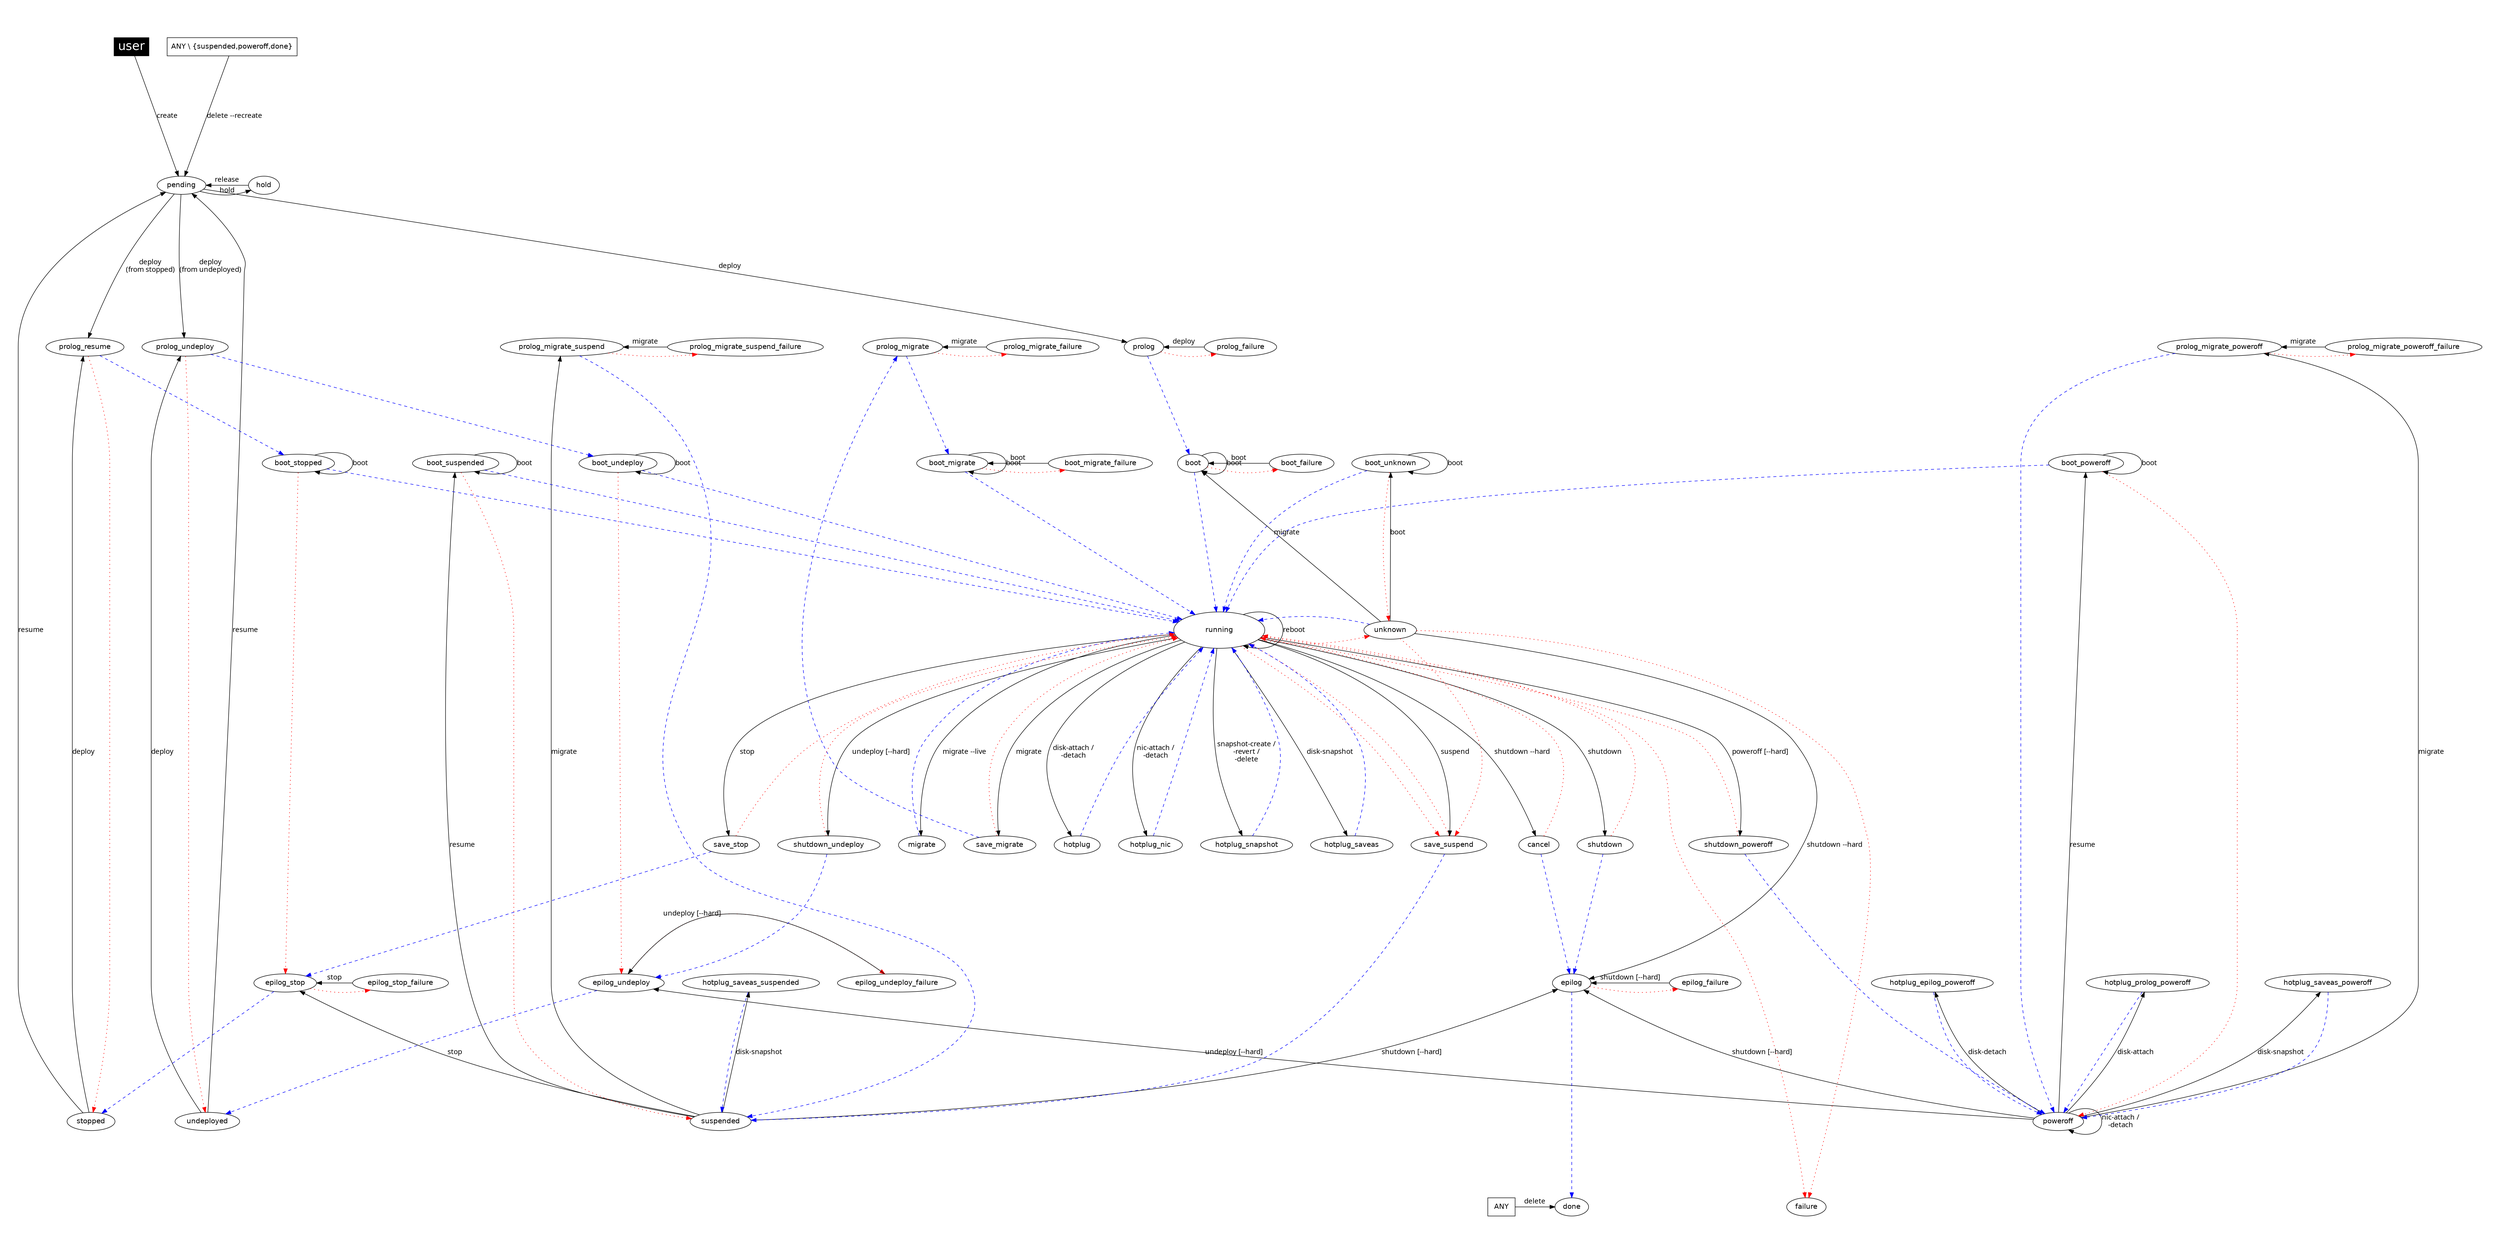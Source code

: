 

digraph OpenNebula {
    graph [
        nodesep=0.5,
        ratio=0.5,
        pad=0.5,
        //concentrate=true,
    ];

    node [fontname="Helvetica"];
    edge [fontname="Menlo"];

    user [
        fillcolor="black",
        style="filled", shape="box",
        fontcolor="white", fontsize= "24.0"];

    ANY [ shape="box" ];
    "ANY \\ {suspended,poweroff,done}" [ shape="box" ];

    running [ width = 2.5, height = 1 ]

    subgraph { rank = min; user}
    subgraph { rank = same; suspended; stopped; undeployed; poweroff; color="white" }
    subgraph { rank = same; boot; boot_stopped; boot_undeploy; boot_suspended; boot_unknown; boot_poweroff; boot_migrate; boot_failure; boot_migrate_failure; color="white"}
    subgraph { rank = same; running; unknown; color="white"}
    subgraph { rank = same; pending; hold; color="white"}
    subgraph { rank = same; prolog; prolog_failure; prolog_resume; prolog_migrate; prolog_migrate_failure; prolog_migrate_poweroff; prolog_migrate_poweroff_failure; prolog_migrate_suspend; prolog_migrate_suspend_failure; prolog_undeploy; color="white" }
    subgraph { rank = same; hotplug_prolog_poweroff; hotplug_saveas_poweroff; hotplug_saveas_suspended; epilog_stop; epilog; epilog_undeploy; epilog_stop_failure; epilog_failure; epilog_undeploy_failure; hotplug_epilog_poweroff; color="white" }
    subgraph { rank = sink; done; failure; ANY; color="white" }

#   create
    user -> pending [label="create"];

#   deploy
    pending     -> prolog [label="deploy"];
    prolog      -> boot [style="dashed", color="blue"];
    boot        -> running [style="dashed", color="blue"];

    pending     -> prolog_resume [label="deploy\n(from stopped)"];
    //hold        -> prolog_resume [label="deploy\n(from stopped)"];
    stopped     -> prolog_resume [label="deploy"];
    prolog_resume -> boot_stopped [style="dashed", color="blue"];

    pending         -> prolog_undeploy [label="deploy\n(from undeployed)"];
    //hold            -> prolog_undeploy [label="deploy\n(from undeployed)"];
    undeployed      -> prolog_undeploy [label="deploy"];
    prolog_undeploy -> boot_undeploy [style="dashed", color="blue"];

    //hold    -> prolog [label="deploy"];

#   shutdown
    running     -> shutdown [label="shutdown"];
    shutdown    -> epilog [style="dashed", color="blue"];
    epilog      -> done [style="dashed", color="blue"];

    shutdown    -> running [style="dotted", color="red"];

    suspended   -> epilog [label="shutdown [--hard]"];
    poweroff    -> epilog [label="shutdown [--hard]"];

#   shutdown --hard
    running     -> cancel [label="shutdown --hard"];
    cancel      -> epilog [style="dashed", color="blue"];
    cancel      -> running [style="dotted", color="red"];
    unknown     -> epilog [label="shutdown --hard"];

#   poweroff
    running             -> shutdown_poweroff [label="poweroff [--hard]"];
    shutdown_poweroff   -> poweroff [style="dashed", color="blue"];

    shutdown_poweroff   -> running [style="dotted", color="red"];

#   livemigrate
    running     -> migrate [label="migrate --live"];
    migrate     -> running [style="dashed", color="blue"];

#   migrate
    running         -> save_migrate [label="migrate"];
    save_migrate    -> prolog_migrate [style="dashed", color="blue"];
    save_migrate    -> running [style="dotted", color="red"];
    prolog_migrate  -> boot_migrate [style="dashed", color="blue"];
    boot_migrate    -> running [style="dashed", color="blue"];

    unknown         -> boot [label="migrate"];

    poweroff                -> prolog_migrate_poweroff [label="migrate"];
    prolog_migrate_poweroff -> poweroff [style="dashed", color="blue"];

    suspended               -> prolog_migrate_suspend [label="migrate"];
    prolog_migrate_suspend  -> suspended [style="dashed", color="blue"];

#   hold
    pending     -> hold [label="hold"];

#   release
    hold        -> pending [label="release"];

#   stop
    running     -> save_stop [label="stop"];
    save_stop   -> epilog_stop [style="dashed", color="blue"];
    save_stop   -> running [style="dotted", color="red"];
    epilog_stop -> stopped [style="dashed", color="blue"];

    suspended   -> epilog_stop [label="stop"];

#   undeploy
    running             -> shutdown_undeploy [label="undeploy [--hard]"];
    shutdown_undeploy   -> epilog_undeploy [style="dashed", color="blue"];
    shutdown_undeploy   -> running [style="dotted", color="red"];
    epilog_undeploy     -> undeployed [style="dashed", color="blue"];

    poweroff            -> epilog_undeploy [label="undeploy [--hard]"];

#   suspend
    running         -> save_suspend [label="suspend"];
    save_suspend    -> suspended [style="dashed", color="blue"];
    save_suspend    -> running [style="dotted", color="red"];

#   resume
    stopped         -> pending [label="resume"];
    boot_stopped    -> running [style="dashed", color="blue"];

    undeployed      -> pending [label="resume"];
    boot_undeploy   -> running [style="dashed", color="blue"];

    suspended       -> boot_suspended [label="resume"];
    boot_suspended  -> running [style="dashed", color="blue"];

    poweroff        -> boot_poweroff [label="resume"];
    boot_poweroff   -> running [style="dashed", color="blue"];

#   delete
    ANY         -> done [label="delete"];

#   resubmit
    "ANY \\ {suspended,poweroff,done}" -> pending [label="delete --recreate"];

#   boot
    boot            -> boot [label="boot"];
    boot_suspended  -> boot_suspended [label="boot"];
    boot_stopped    -> boot_stopped [label="boot"];
    boot_poweroff   -> boot_poweroff [label="boot"];
    boot_undeploy   -> boot_undeploy [label="boot"];
    boot_migrate    -> boot_migrate [label="boot"];

    unknown         -> boot_unknown [label="boot"];
    boot_unknown    -> boot_unknown [label="boot"];
    boot_unknown    -> running [style="dashed", color="blue"];

    boot_failure         -> boot [label="boot"];
    boot_migrate_failure -> boot_migrate [label="boot"];

#   reboot
    running     -> running [label="reboot"];

#   disk-attach
    running     -> hotplug [label="disk-attach /\n-detach"]
    hotplug     -> running [style="dashed", color="blue"];

    poweroff                -> hotplug_prolog_poweroff [label="disk-attach"]
    hotplug_prolog_poweroff -> poweroff [style="dashed", color="blue"];
    poweroff                -> hotplug_epilog_poweroff [label="disk-detach"]
    hotplug_epilog_poweroff -> poweroff [style="dashed", color="blue"];

#   nic-attach
    running     -> hotplug_nic [label="nic-attach /\n-detach"]
    hotplug_nic -> running [style="dashed", color="blue"];

    poweroff    -> poweroff [label="nic-attach /\n-detach"]

#   snapshot
    running             -> hotplug_snapshot [label="snapshot-create /\n-revert /\n-delete"]
    hotplug_snapshot    -> running [style="dashed", color="blue"];

#   disk-snapshot
    running         -> hotplug_saveas [label="disk-snapshot"]
    hotplug_saveas  -> running [style="dashed", color="blue"];

    poweroff                -> hotplug_saveas_poweroff [label="disk-snapshot"]
    hotplug_saveas_poweroff -> poweroff [style="dashed", color="blue"];

    suspended                -> hotplug_saveas_suspended [label="disk-snapshot"]
    hotplug_saveas_suspended -> suspended [style="dashed", color="blue"];

#   failures and misc.
    epilog_stop         -> epilog_stop_failure [label=" ", style="dotted", color="red"];
    epilog_stop_failure -> epilog_stop [label="stop"];

    epilog          -> epilog_failure [label=" ", style="dotted", color="red"];
    epilog_failure  -> epilog [label="shutdown [--hard]"];

    epilog_undeploy         -> epilog_undeploy_failure [label=" ", style="dotted", color="red"];
    epilog_undeploy_failure -> epilog_undeploy [label="undeploy [--hard]"];

    prolog          -> prolog_failure [label=" ", style="dotted", color="red"];
    prolog_failure  -> prolog [label="deploy"];

    prolog_migrate          -> prolog_migrate_failure [label=" ", style="dotted", color="red"];
    prolog_migrate_failure  -> prolog_migrate [label="migrate"];

    prolog_migrate_poweroff          -> prolog_migrate_poweroff_failure [label=" ", style="dotted", color="red"];
    prolog_migrate_poweroff_failure  -> prolog_migrate_poweroff [label="migrate"];

    prolog_migrate_suspend          -> prolog_migrate_suspend_failure [label=" ", style="dotted", color="red"];
    prolog_migrate_suspend_failure  -> prolog_migrate_suspend [label="migrate"];

    prolog_resume   -> stopped [style="dotted", color="red"];
    prolog_undeploy -> undeployed [style="dotted", color="red"];

    boot            -> boot_failure [label=" ", style="dotted", color="red"];
    boot_migrate    -> boot_migrate_failure [label=" ", style="dotted", color="red"];
    boot_poweroff   -> poweroff [style="dotted", color="red"];
    boot_unknown    -> unknown [label=" ", style="dotted", color="red"];
    boot_suspended  -> suspended [style="dotted", color="red"];
    boot_stopped    -> epilog_stop [style="dotted", color="red"];
    boot_undeploy   -> epilog_undeploy [style="dotted", color="red"];

    running -> failure [style="dotted", color="red"];
    unknown -> failure [style="dotted", color="red"];

    running -> save_suspend [style="dotted", color="red"];
    unknown -> save_suspend [style="dotted", color="red"];

    running -> unknown [style="dotted", color="red"];
    unknown -> running [style="dashed", color="blue"];
}
